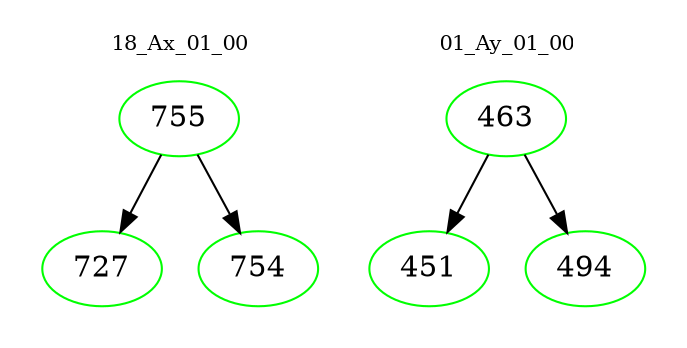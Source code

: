 digraph{
subgraph cluster_0 {
color = white
label = "18_Ax_01_00";
fontsize=10;
T0_755 [label="755", color="green"]
T0_755 -> T0_727 [color="black"]
T0_727 [label="727", color="green"]
T0_755 -> T0_754 [color="black"]
T0_754 [label="754", color="green"]
}
subgraph cluster_1 {
color = white
label = "01_Ay_01_00";
fontsize=10;
T1_463 [label="463", color="green"]
T1_463 -> T1_451 [color="black"]
T1_451 [label="451", color="green"]
T1_463 -> T1_494 [color="black"]
T1_494 [label="494", color="green"]
}
}
